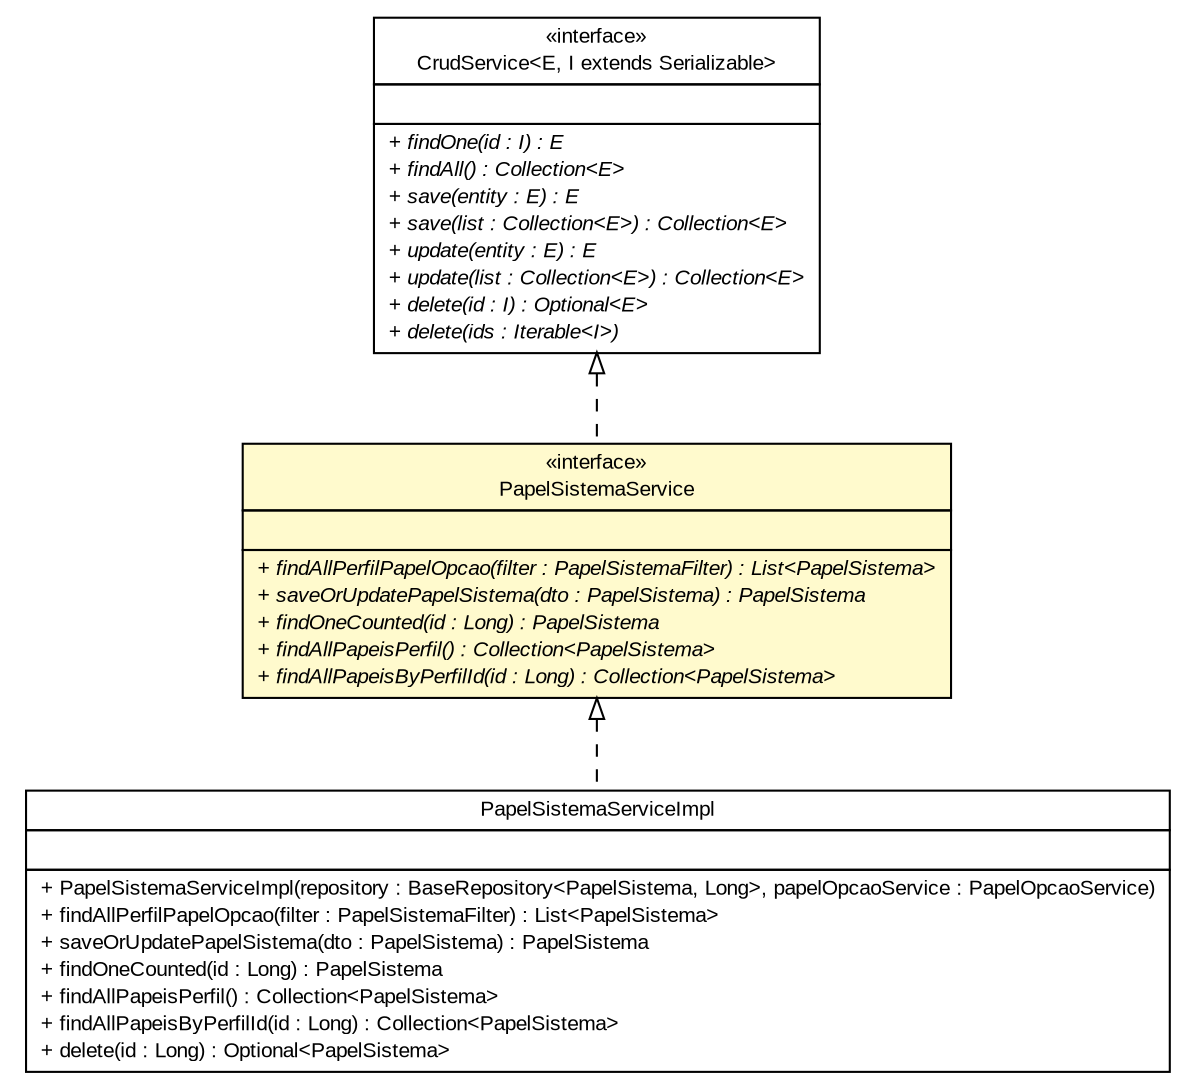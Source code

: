 #!/usr/local/bin/dot
#
# Class diagram 
# Generated by UMLGraph version R5_6 (http://www.umlgraph.org/)
#

digraph G {
	edge [fontname="arial",fontsize=10,labelfontname="arial",labelfontsize=10];
	node [fontname="arial",fontsize=10,shape=plaintext];
	nodesep=0.25;
	ranksep=0.5;
	// br.gov.to.sefaz.business.service.CrudService<E, I extends java.io.Serializable>
	c747728 [label=<<table title="br.gov.to.sefaz.business.service.CrudService" border="0" cellborder="1" cellspacing="0" cellpadding="2" port="p" href="../../../../business/service/CrudService.html">
		<tr><td><table border="0" cellspacing="0" cellpadding="1">
<tr><td align="center" balign="center"> &#171;interface&#187; </td></tr>
<tr><td align="center" balign="center"> CrudService&lt;E, I extends Serializable&gt; </td></tr>
		</table></td></tr>
		<tr><td><table border="0" cellspacing="0" cellpadding="1">
<tr><td align="left" balign="left">  </td></tr>
		</table></td></tr>
		<tr><td><table border="0" cellspacing="0" cellpadding="1">
<tr><td align="left" balign="left"><font face="arial italic" point-size="10.0"> + findOne(id : I) : E </font></td></tr>
<tr><td align="left" balign="left"><font face="arial italic" point-size="10.0"> + findAll() : Collection&lt;E&gt; </font></td></tr>
<tr><td align="left" balign="left"><font face="arial italic" point-size="10.0"> + save(entity : E) : E </font></td></tr>
<tr><td align="left" balign="left"><font face="arial italic" point-size="10.0"> + save(list : Collection&lt;E&gt;) : Collection&lt;E&gt; </font></td></tr>
<tr><td align="left" balign="left"><font face="arial italic" point-size="10.0"> + update(entity : E) : E </font></td></tr>
<tr><td align="left" balign="left"><font face="arial italic" point-size="10.0"> + update(list : Collection&lt;E&gt;) : Collection&lt;E&gt; </font></td></tr>
<tr><td align="left" balign="left"><font face="arial italic" point-size="10.0"> + delete(id : I) : Optional&lt;E&gt; </font></td></tr>
<tr><td align="left" balign="left"><font face="arial italic" point-size="10.0"> + delete(ids : Iterable&lt;I&gt;) </font></td></tr>
		</table></td></tr>
		</table>>, URL="../../../../business/service/CrudService.html", fontname="arial", fontcolor="black", fontsize=10.0];
	// br.gov.to.sefaz.seg.business.gestao.service.PapelSistemaService
	c747873 [label=<<table title="br.gov.to.sefaz.seg.business.gestao.service.PapelSistemaService" border="0" cellborder="1" cellspacing="0" cellpadding="2" port="p" bgcolor="lemonChiffon" href="./PapelSistemaService.html">
		<tr><td><table border="0" cellspacing="0" cellpadding="1">
<tr><td align="center" balign="center"> &#171;interface&#187; </td></tr>
<tr><td align="center" balign="center"> PapelSistemaService </td></tr>
		</table></td></tr>
		<tr><td><table border="0" cellspacing="0" cellpadding="1">
<tr><td align="left" balign="left">  </td></tr>
		</table></td></tr>
		<tr><td><table border="0" cellspacing="0" cellpadding="1">
<tr><td align="left" balign="left"><font face="arial italic" point-size="10.0"> + findAllPerfilPapelOpcao(filter : PapelSistemaFilter) : List&lt;PapelSistema&gt; </font></td></tr>
<tr><td align="left" balign="left"><font face="arial italic" point-size="10.0"> + saveOrUpdatePapelSistema(dto : PapelSistema) : PapelSistema </font></td></tr>
<tr><td align="left" balign="left"><font face="arial italic" point-size="10.0"> + findOneCounted(id : Long) : PapelSistema </font></td></tr>
<tr><td align="left" balign="left"><font face="arial italic" point-size="10.0"> + findAllPapeisPerfil() : Collection&lt;PapelSistema&gt; </font></td></tr>
<tr><td align="left" balign="left"><font face="arial italic" point-size="10.0"> + findAllPapeisByPerfilId(id : Long) : Collection&lt;PapelSistema&gt; </font></td></tr>
		</table></td></tr>
		</table>>, URL="./PapelSistemaService.html", fontname="arial", fontcolor="black", fontsize=10.0];
	// br.gov.to.sefaz.seg.business.gestao.service.impl.PapelSistemaServiceImpl
	c747908 [label=<<table title="br.gov.to.sefaz.seg.business.gestao.service.impl.PapelSistemaServiceImpl" border="0" cellborder="1" cellspacing="0" cellpadding="2" port="p" href="./impl/PapelSistemaServiceImpl.html">
		<tr><td><table border="0" cellspacing="0" cellpadding="1">
<tr><td align="center" balign="center"> PapelSistemaServiceImpl </td></tr>
		</table></td></tr>
		<tr><td><table border="0" cellspacing="0" cellpadding="1">
<tr><td align="left" balign="left">  </td></tr>
		</table></td></tr>
		<tr><td><table border="0" cellspacing="0" cellpadding="1">
<tr><td align="left" balign="left"> + PapelSistemaServiceImpl(repository : BaseRepository&lt;PapelSistema, Long&gt;, papelOpcaoService : PapelOpcaoService) </td></tr>
<tr><td align="left" balign="left"> + findAllPerfilPapelOpcao(filter : PapelSistemaFilter) : List&lt;PapelSistema&gt; </td></tr>
<tr><td align="left" balign="left"> + saveOrUpdatePapelSistema(dto : PapelSistema) : PapelSistema </td></tr>
<tr><td align="left" balign="left"> + findOneCounted(id : Long) : PapelSistema </td></tr>
<tr><td align="left" balign="left"> + findAllPapeisPerfil() : Collection&lt;PapelSistema&gt; </td></tr>
<tr><td align="left" balign="left"> + findAllPapeisByPerfilId(id : Long) : Collection&lt;PapelSistema&gt; </td></tr>
<tr><td align="left" balign="left"> + delete(id : Long) : Optional&lt;PapelSistema&gt; </td></tr>
		</table></td></tr>
		</table>>, URL="./impl/PapelSistemaServiceImpl.html", fontname="arial", fontcolor="black", fontsize=10.0];
	//br.gov.to.sefaz.seg.business.gestao.service.PapelSistemaService implements br.gov.to.sefaz.business.service.CrudService<E, I extends java.io.Serializable>
	c747728:p -> c747873:p [dir=back,arrowtail=empty,style=dashed];
	//br.gov.to.sefaz.seg.business.gestao.service.impl.PapelSistemaServiceImpl implements br.gov.to.sefaz.seg.business.gestao.service.PapelSistemaService
	c747873:p -> c747908:p [dir=back,arrowtail=empty,style=dashed];
}

